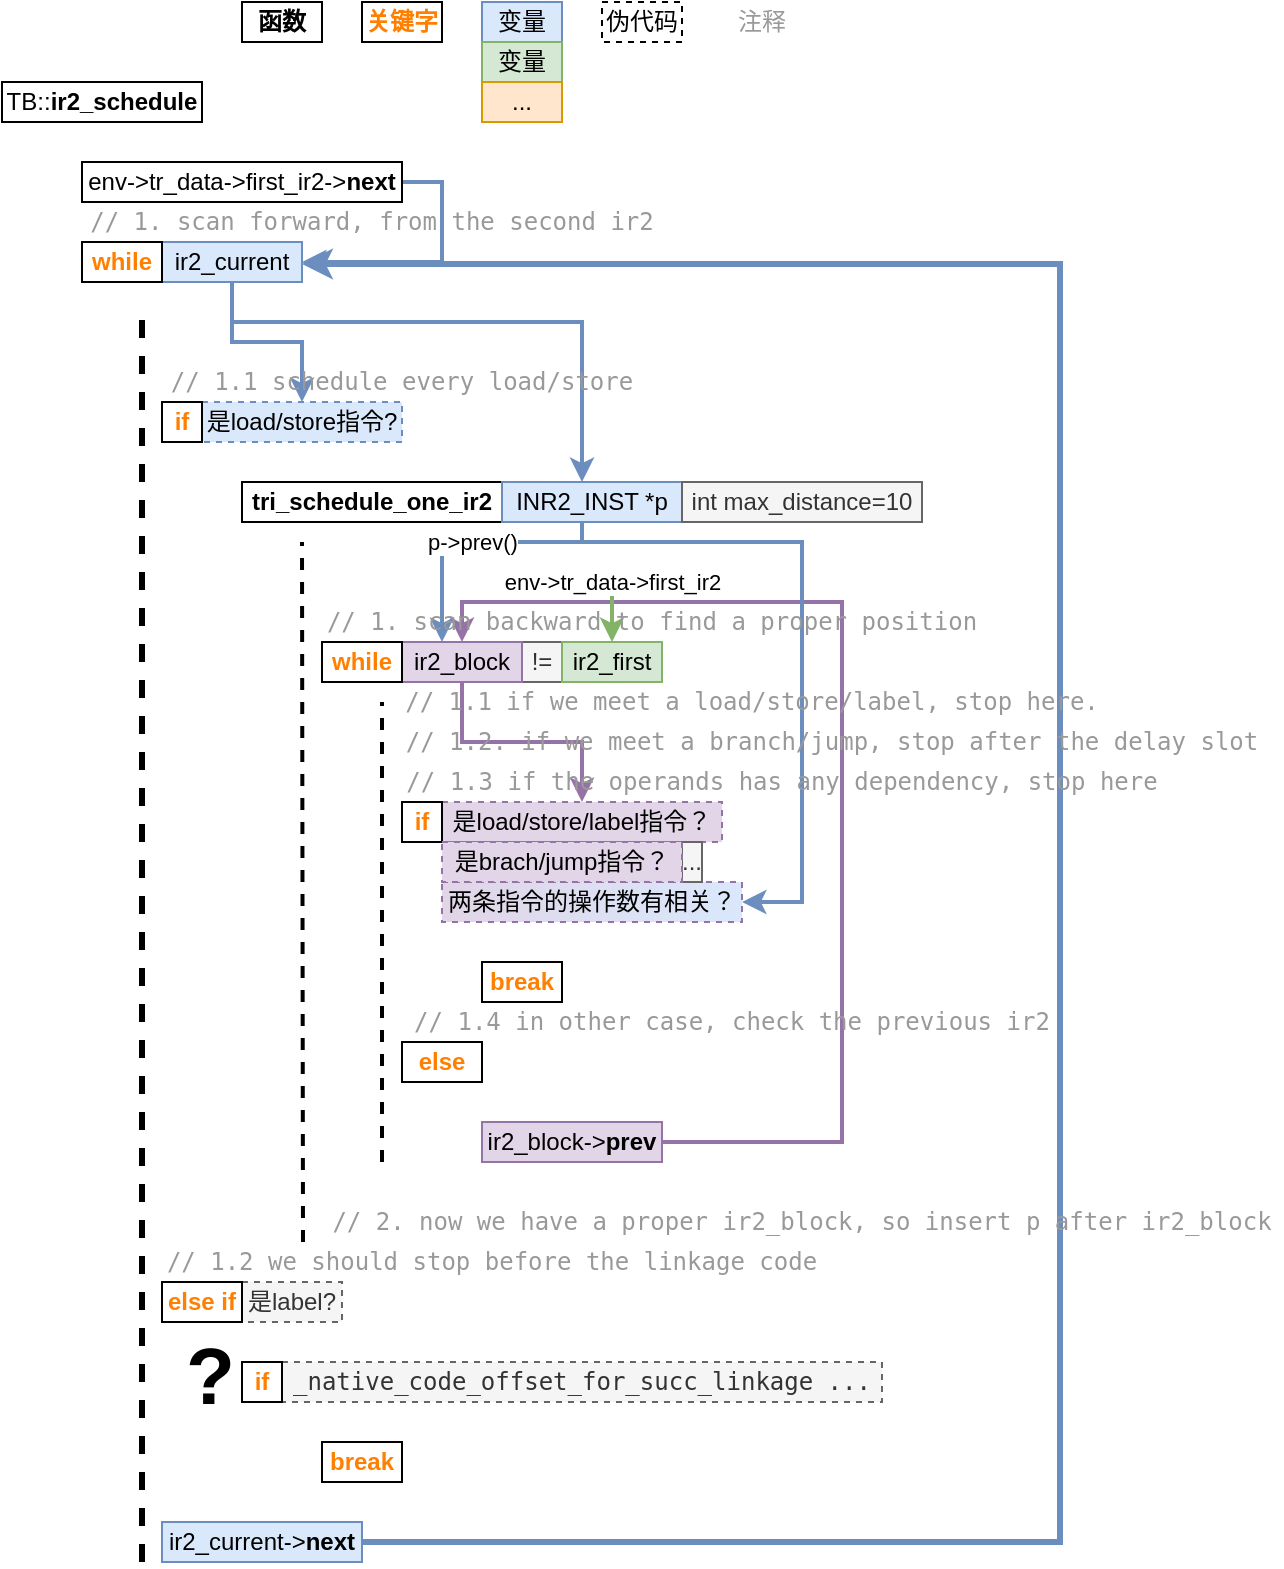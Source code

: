<mxfile version="10.8.0" type="device"><diagram id="QZjfSSkRqFEU6FK9vJt9" name="Page-1"><mxGraphModel dx="656" dy="418" grid="1" gridSize="10" guides="1" tooltips="1" connect="1" arrows="1" fold="1" page="1" pageScale="1" pageWidth="827" pageHeight="1169" math="0" shadow="0"><root><mxCell id="0"/><mxCell id="1" parent="0"/><mxCell id="coDmYCZNk2tA8nNcjvu3-74" style="edgeStyle=orthogonalEdgeStyle;rounded=0;orthogonalLoop=1;jettySize=auto;html=1;strokeWidth=2;fillColor=#e1d5e7;strokeColor=#9673a6;" edge="1" parent="1" source="coDmYCZNk2tA8nNcjvu3-72" target="coDmYCZNk2tA8nNcjvu3-45"><mxGeometry relative="1" as="geometry"><Array as="points"><mxPoint x="500" y="570"/><mxPoint x="500" y="300"/><mxPoint x="310" y="300"/></Array></mxGeometry></mxCell><mxCell id="coDmYCZNk2tA8nNcjvu3-65" style="edgeStyle=orthogonalEdgeStyle;rounded=0;orthogonalLoop=1;jettySize=auto;html=1;strokeWidth=2;fillColor=#dae8fc;strokeColor=#6c8ebf;" edge="1" parent="1" source="coDmYCZNk2tA8nNcjvu3-11" target="coDmYCZNk2tA8nNcjvu3-62"><mxGeometry relative="1" as="geometry"><Array as="points"><mxPoint x="370" y="270"/><mxPoint x="480" y="270"/><mxPoint x="480" y="450"/></Array></mxGeometry></mxCell><mxCell id="coDmYCZNk2tA8nNcjvu3-1" value="TB::&lt;b&gt;ir2_schedule&lt;/b&gt;" style="rounded=0;whiteSpace=wrap;html=1;" vertex="1" parent="1"><mxGeometry x="80" y="40" width="100" height="20" as="geometry"/></mxCell><mxCell id="coDmYCZNk2tA8nNcjvu3-9" style="edgeStyle=orthogonalEdgeStyle;rounded=0;orthogonalLoop=1;jettySize=auto;html=1;fillColor=#dae8fc;strokeColor=#6c8ebf;strokeWidth=2;" edge="1" parent="1" source="coDmYCZNk2tA8nNcjvu3-3" target="coDmYCZNk2tA8nNcjvu3-6"><mxGeometry relative="1" as="geometry"/></mxCell><mxCell id="coDmYCZNk2tA8nNcjvu3-12" style="edgeStyle=orthogonalEdgeStyle;rounded=0;orthogonalLoop=1;jettySize=auto;html=1;strokeWidth=2;fillColor=#dae8fc;strokeColor=#6c8ebf;" edge="1" parent="1" source="coDmYCZNk2tA8nNcjvu3-3" target="coDmYCZNk2tA8nNcjvu3-11"><mxGeometry relative="1" as="geometry"><Array as="points"><mxPoint x="195" y="160"/><mxPoint x="370" y="160"/></Array></mxGeometry></mxCell><mxCell id="coDmYCZNk2tA8nNcjvu3-3" value="ir2_current" style="rounded=0;whiteSpace=wrap;html=1;fillColor=#dae8fc;strokeColor=#6c8ebf;" vertex="1" parent="1"><mxGeometry x="160" y="120" width="70" height="20" as="geometry"/></mxCell><mxCell id="coDmYCZNk2tA8nNcjvu3-4" value="" style="endArrow=none;dashed=1;html=1;strokeWidth=3;" edge="1" parent="1"><mxGeometry width="50" height="50" relative="1" as="geometry"><mxPoint x="150" y="780" as="sourcePoint"/><mxPoint x="150" y="150" as="targetPoint"/></mxGeometry></mxCell><mxCell id="coDmYCZNk2tA8nNcjvu3-6" value="是load/store指令?" style="rounded=0;whiteSpace=wrap;html=1;dashed=1;fillColor=#dae8fc;strokeColor=#6c8ebf;" vertex="1" parent="1"><mxGeometry x="180" y="200" width="100" height="20" as="geometry"/></mxCell><mxCell id="coDmYCZNk2tA8nNcjvu3-5" value="&lt;font color=&quot;#ff8000&quot;&gt;&lt;b&gt;if&lt;/b&gt;&lt;/font&gt;" style="rounded=0;whiteSpace=wrap;html=1;" vertex="1" parent="1"><mxGeometry x="160" y="200" width="20" height="20" as="geometry"/></mxCell><mxCell id="coDmYCZNk2tA8nNcjvu3-7" value="&lt;b&gt;tri_schedule_one_ir2&lt;/b&gt;" style="rounded=0;whiteSpace=wrap;html=1;" vertex="1" parent="1"><mxGeometry x="200" y="240" width="130" height="20" as="geometry"/></mxCell><mxCell id="coDmYCZNk2tA8nNcjvu3-49" value="p-&amp;gt;prev()" style="edgeStyle=orthogonalEdgeStyle;rounded=0;orthogonalLoop=1;jettySize=auto;html=1;strokeWidth=2;fillColor=#dae8fc;strokeColor=#6c8ebf;" edge="1" parent="1" source="coDmYCZNk2tA8nNcjvu3-11" target="coDmYCZNk2tA8nNcjvu3-45"><mxGeometry relative="1" as="geometry"><Array as="points"><mxPoint x="370" y="270"/><mxPoint x="300" y="270"/></Array></mxGeometry></mxCell><mxCell id="coDmYCZNk2tA8nNcjvu3-11" value="INR2_INST *p" style="rounded=0;whiteSpace=wrap;html=1;fillColor=#dae8fc;strokeColor=#6c8ebf;" vertex="1" parent="1"><mxGeometry x="330" y="240" width="90" height="20" as="geometry"/></mxCell><mxCell id="coDmYCZNk2tA8nNcjvu3-14" value="是label?" style="rounded=0;whiteSpace=wrap;html=1;dashed=1;fillColor=#f5f5f5;strokeColor=#666666;fontColor=#333333;" vertex="1" parent="1"><mxGeometry x="200" y="640" width="50" height="20" as="geometry"/></mxCell><mxCell id="coDmYCZNk2tA8nNcjvu3-16" value="&lt;pre&gt;_native_code_offset_for_succ_linkage ...&lt;/pre&gt;" style="rounded=0;whiteSpace=wrap;html=1;dashed=1;fillColor=#f5f5f5;strokeColor=#666666;fontColor=#333333;" vertex="1" parent="1"><mxGeometry x="220" y="680" width="300" height="20" as="geometry"/></mxCell><mxCell id="coDmYCZNk2tA8nNcjvu3-15" value="&lt;font color=&quot;#ff8000&quot;&gt;&lt;b&gt;if&lt;/b&gt;&lt;/font&gt;" style="rounded=0;whiteSpace=wrap;html=1;" vertex="1" parent="1"><mxGeometry x="200" y="680" width="20" height="20" as="geometry"/></mxCell><mxCell id="coDmYCZNk2tA8nNcjvu3-17" value="&lt;b&gt;&lt;font style=&quot;font-size: 40px&quot;&gt;?&lt;/font&gt;&lt;/b&gt;" style="text;html=1;resizable=0;points=[];autosize=1;align=left;verticalAlign=top;spacingTop=-4;" vertex="1" parent="1"><mxGeometry x="170" y="660" width="40" height="30" as="geometry"/></mxCell><mxCell id="coDmYCZNk2tA8nNcjvu3-18" value="&lt;b&gt;&lt;font color=&quot;#ff8000&quot;&gt;break&lt;/font&gt;&lt;/b&gt;" style="rounded=0;whiteSpace=wrap;html=1;" vertex="1" parent="1"><mxGeometry x="240" y="720" width="40" height="20" as="geometry"/></mxCell><mxCell id="coDmYCZNk2tA8nNcjvu3-20" style="edgeStyle=orthogonalEdgeStyle;rounded=0;orthogonalLoop=1;jettySize=auto;html=1;strokeWidth=3;fillColor=#dae8fc;strokeColor=#6c8ebf;" edge="1" parent="1" source="coDmYCZNk2tA8nNcjvu3-19" target="coDmYCZNk2tA8nNcjvu3-3"><mxGeometry relative="1" as="geometry"><Array as="points"><mxPoint x="609" y="770"/><mxPoint x="609" y="131"/></Array></mxGeometry></mxCell><mxCell id="coDmYCZNk2tA8nNcjvu3-19" value="ir2_current-&amp;gt;&lt;b&gt;next&lt;/b&gt;" style="rounded=0;whiteSpace=wrap;html=1;fillColor=#dae8fc;strokeColor=#6c8ebf;" vertex="1" parent="1"><mxGeometry x="160" y="760" width="100" height="20" as="geometry"/></mxCell><mxCell id="coDmYCZNk2tA8nNcjvu3-23" style="edgeStyle=orthogonalEdgeStyle;rounded=0;orthogonalLoop=1;jettySize=auto;html=1;strokeWidth=2;fillColor=#dae8fc;strokeColor=#6c8ebf;" edge="1" parent="1" source="coDmYCZNk2tA8nNcjvu3-21" target="coDmYCZNk2tA8nNcjvu3-3"><mxGeometry relative="1" as="geometry"><Array as="points"><mxPoint x="300" y="90"/><mxPoint x="300" y="130"/></Array></mxGeometry></mxCell><mxCell id="coDmYCZNk2tA8nNcjvu3-21" value="env-&amp;gt;tr_data-&amp;gt;first_ir2-&amp;gt;&lt;b&gt;next&lt;/b&gt;" style="rounded=0;whiteSpace=wrap;html=1;" vertex="1" parent="1"><mxGeometry x="120" y="80" width="160" height="20" as="geometry"/></mxCell><mxCell id="coDmYCZNk2tA8nNcjvu3-27" value="&lt;pre style=&quot;text-align: left&quot;&gt;&lt;span&gt;&lt;font color=&quot;#999999&quot;&gt;// 1.2 we should stop before the linkage code&lt;/font&gt;&lt;/span&gt;&lt;/pre&gt;" style="text;html=1;strokeColor=none;fillColor=none;align=center;verticalAlign=middle;whiteSpace=wrap;rounded=0;" vertex="1" parent="1"><mxGeometry x="160" y="620" width="330" height="20" as="geometry"/></mxCell><mxCell id="coDmYCZNk2tA8nNcjvu3-31" value="&lt;pre style=&quot;text-align: left&quot;&gt;&lt;span&gt;&lt;font color=&quot;#999999&quot;&gt;// 1.1 schedule every load/store&lt;/font&gt;&lt;/span&gt;&lt;/pre&gt;" style="text;html=1;strokeColor=none;fillColor=none;align=center;verticalAlign=middle;whiteSpace=wrap;rounded=0;" vertex="1" parent="1"><mxGeometry x="160" y="180" width="240" height="20" as="geometry"/></mxCell><mxCell id="coDmYCZNk2tA8nNcjvu3-32" value="&lt;pre&gt;&lt;span&gt;&lt;font color=&quot;#999999&quot;&gt;// 1. scan forward, from the second ir2&lt;/font&gt;&lt;/span&gt;&lt;/pre&gt;" style="text;html=1;strokeColor=none;fillColor=none;align=center;verticalAlign=middle;whiteSpace=wrap;rounded=0;" vertex="1" parent="1"><mxGeometry x="120" y="100" width="290" height="20" as="geometry"/></mxCell><mxCell id="coDmYCZNk2tA8nNcjvu3-33" value="&lt;b&gt;函数&lt;/b&gt;" style="rounded=0;whiteSpace=wrap;html=1;" vertex="1" parent="1"><mxGeometry x="200" width="40" height="20" as="geometry"/></mxCell><mxCell id="coDmYCZNk2tA8nNcjvu3-34" value="&lt;b&gt;&lt;font color=&quot;#ff8000&quot;&gt;关键字&lt;/font&gt;&lt;/b&gt;" style="rounded=0;whiteSpace=wrap;html=1;" vertex="1" parent="1"><mxGeometry x="260" width="40" height="20" as="geometry"/></mxCell><mxCell id="coDmYCZNk2tA8nNcjvu3-35" value="伪代码" style="rounded=0;whiteSpace=wrap;html=1;dashed=1;" vertex="1" parent="1"><mxGeometry x="380" width="40" height="20" as="geometry"/></mxCell><mxCell id="coDmYCZNk2tA8nNcjvu3-37" value="&lt;font color=&quot;#999999&quot;&gt;注释&lt;/font&gt;" style="text;html=1;strokeColor=none;fillColor=none;align=center;verticalAlign=middle;whiteSpace=wrap;rounded=0;dashed=1;" vertex="1" parent="1"><mxGeometry x="440" width="40" height="20" as="geometry"/></mxCell><mxCell id="coDmYCZNk2tA8nNcjvu3-38" value="变量" style="rounded=0;whiteSpace=wrap;html=1;fillColor=#dae8fc;strokeColor=#6c8ebf;" vertex="1" parent="1"><mxGeometry x="320" width="40" height="20" as="geometry"/></mxCell><mxCell id="coDmYCZNk2tA8nNcjvu3-39" value="变量" style="rounded=0;whiteSpace=wrap;html=1;fillColor=#d5e8d4;strokeColor=#82b366;" vertex="1" parent="1"><mxGeometry x="320" y="20" width="40" height="20" as="geometry"/></mxCell><mxCell id="coDmYCZNk2tA8nNcjvu3-40" value="..." style="rounded=0;whiteSpace=wrap;html=1;fillColor=#ffe6cc;strokeColor=#d79b00;" vertex="1" parent="1"><mxGeometry x="320" y="40" width="40" height="20" as="geometry"/></mxCell><mxCell id="coDmYCZNk2tA8nNcjvu3-13" value="&lt;b&gt;&lt;font color=&quot;#ff8000&quot;&gt;else if&lt;/font&gt;&lt;/b&gt;" style="rounded=0;whiteSpace=wrap;html=1;" vertex="1" parent="1"><mxGeometry x="160" y="640" width="40" height="20" as="geometry"/></mxCell><mxCell id="coDmYCZNk2tA8nNcjvu3-43" value="int max_distance=10" style="rounded=0;whiteSpace=wrap;html=1;fillColor=#f5f5f5;strokeColor=#666666;fontColor=#333333;" vertex="1" parent="1"><mxGeometry x="420" y="240" width="120" height="20" as="geometry"/></mxCell><mxCell id="coDmYCZNk2tA8nNcjvu3-2" value="&lt;b&gt;&lt;font color=&quot;#ff8000&quot;&gt;while&lt;/font&gt;&lt;/b&gt;" style="rounded=0;whiteSpace=wrap;html=1;" vertex="1" parent="1"><mxGeometry x="120" y="120" width="40" height="20" as="geometry"/></mxCell><mxCell id="coDmYCZNk2tA8nNcjvu3-46" value="!=" style="rounded=0;whiteSpace=wrap;html=1;fillColor=#f5f5f5;strokeColor=#666666;fontColor=#333333;" vertex="1" parent="1"><mxGeometry x="340" y="320" width="20" height="20" as="geometry"/></mxCell><mxCell id="coDmYCZNk2tA8nNcjvu3-47" value="ir2_first" style="rounded=0;whiteSpace=wrap;html=1;fillColor=#d5e8d4;strokeColor=#82b366;" vertex="1" parent="1"><mxGeometry x="360" y="320" width="50" height="20" as="geometry"/></mxCell><mxCell id="coDmYCZNk2tA8nNcjvu3-50" value="env-&amp;gt;tr_data-&amp;gt;first_ir2" style="endArrow=classic;html=1;strokeWidth=2;fillColor=#d5e8d4;strokeColor=#82b366;" edge="1" parent="1" target="coDmYCZNk2tA8nNcjvu3-47"><mxGeometry x="-1" width="50" height="50" relative="1" as="geometry"><mxPoint x="385" y="290" as="sourcePoint"/><mxPoint x="480" y="290" as="targetPoint"/><mxPoint as="offset"/></mxGeometry></mxCell><mxCell id="coDmYCZNk2tA8nNcjvu3-55" style="edgeStyle=orthogonalEdgeStyle;rounded=0;orthogonalLoop=1;jettySize=auto;html=1;strokeWidth=2;fillColor=#e1d5e7;strokeColor=#9673a6;" edge="1" parent="1" source="coDmYCZNk2tA8nNcjvu3-45" target="coDmYCZNk2tA8nNcjvu3-54"><mxGeometry relative="1" as="geometry"/></mxCell><mxCell id="coDmYCZNk2tA8nNcjvu3-45" value="ir2_block" style="rounded=0;whiteSpace=wrap;html=1;fillColor=#e1d5e7;strokeColor=#9673a6;" vertex="1" parent="1"><mxGeometry x="280" y="320" width="60" height="20" as="geometry"/></mxCell><mxCell id="coDmYCZNk2tA8nNcjvu3-44" value="&lt;b&gt;&lt;font color=&quot;#ff8000&quot;&gt;while&lt;/font&gt;&lt;/b&gt;" style="rounded=0;whiteSpace=wrap;html=1;gradientColor=#ffffff;" vertex="1" parent="1"><mxGeometry x="240" y="320" width="40" height="20" as="geometry"/></mxCell><mxCell id="coDmYCZNk2tA8nNcjvu3-51" value="&lt;pre&gt;&lt;span&gt;&lt;font color=&quot;#999999&quot;&gt;// 1. scan backward to find a proper position&lt;/font&gt;&lt;/span&gt;&lt;/pre&gt;" style="text;html=1;strokeColor=none;fillColor=none;align=center;verticalAlign=middle;whiteSpace=wrap;rounded=0;" vertex="1" parent="1"><mxGeometry x="240" y="300" width="330" height="20" as="geometry"/></mxCell><mxCell id="coDmYCZNk2tA8nNcjvu3-52" value="" style="endArrow=none;dashed=1;html=1;strokeWidth=2;" edge="1" parent="1"><mxGeometry width="50" height="50" relative="1" as="geometry"><mxPoint x="270" y="580" as="sourcePoint"/><mxPoint x="270" y="350" as="targetPoint"/></mxGeometry></mxCell><mxCell id="coDmYCZNk2tA8nNcjvu3-54" value="是load/store/label指令？" style="rounded=0;whiteSpace=wrap;html=1;dashed=1;fillColor=#e1d5e7;strokeColor=#9673a6;" vertex="1" parent="1"><mxGeometry x="300" y="400" width="140" height="20" as="geometry"/></mxCell><mxCell id="coDmYCZNk2tA8nNcjvu3-56" value="&lt;b&gt;&lt;font color=&quot;#ff8000&quot;&gt;break&lt;/font&gt;&lt;/b&gt;" style="rounded=0;whiteSpace=wrap;html=1;" vertex="1" parent="1"><mxGeometry x="320" y="480" width="40" height="20" as="geometry"/></mxCell><mxCell id="coDmYCZNk2tA8nNcjvu3-57" value="&lt;pre&gt;&lt;span&gt;&lt;font color=&quot;#999999&quot;&gt;// 1.1 if we meet a load/store/label, stop here.&lt;/font&gt;&lt;/span&gt;&lt;/pre&gt;" style="text;html=1;strokeColor=none;fillColor=none;align=center;verticalAlign=middle;whiteSpace=wrap;rounded=0;" vertex="1" parent="1"><mxGeometry x="280" y="340" width="350" height="20" as="geometry"/></mxCell><mxCell id="coDmYCZNk2tA8nNcjvu3-53" value="&lt;b&gt;&lt;font color=&quot;#ff8000&quot;&gt;if&lt;/font&gt;&lt;/b&gt;" style="rounded=0;whiteSpace=wrap;html=1;gradientColor=#ffffff;" vertex="1" parent="1"><mxGeometry x="280" y="400" width="20" height="20" as="geometry"/></mxCell><mxCell id="coDmYCZNk2tA8nNcjvu3-62" value="两条指令的操作数有相关？" style="rounded=0;whiteSpace=wrap;html=1;dashed=1;fillColor=#e1d5e7;strokeColor=#9673a6;gradientColor=#DAE8FC;gradientDirection=east;" vertex="1" parent="1"><mxGeometry x="300" y="440" width="150" height="20" as="geometry"/></mxCell><mxCell id="coDmYCZNk2tA8nNcjvu3-67" value="&lt;pre&gt;&lt;pre&gt;&lt;span&gt;&lt;font color=&quot;#999999&quot;&gt;// 1.2. if we meet a branch/jump, stop after the delay slot&lt;/font&gt;&lt;/span&gt;&lt;/pre&gt;&lt;/pre&gt;" style="text;html=1;strokeColor=none;fillColor=none;align=center;verticalAlign=middle;whiteSpace=wrap;rounded=0;" vertex="1" parent="1"><mxGeometry x="280" y="360" width="430" height="20" as="geometry"/></mxCell><mxCell id="coDmYCZNk2tA8nNcjvu3-68" value="&lt;pre&gt;&lt;pre&gt;&lt;span&gt;&lt;font color=&quot;#999999&quot;&gt;// 1.3 if the operands has any dependency, stop here&lt;/font&gt;&lt;/span&gt;&lt;/pre&gt;&lt;/pre&gt;" style="text;html=1;strokeColor=none;fillColor=none;align=center;verticalAlign=middle;whiteSpace=wrap;rounded=0;" vertex="1" parent="1"><mxGeometry x="280" y="380" width="380" height="20" as="geometry"/></mxCell><mxCell id="coDmYCZNk2tA8nNcjvu3-69" value="..." style="rounded=0;whiteSpace=wrap;html=1;fillColor=#f5f5f5;strokeColor=#666666;fontColor=#333333;" vertex="1" parent="1"><mxGeometry x="420" y="420" width="10" height="20" as="geometry"/></mxCell><mxCell id="coDmYCZNk2tA8nNcjvu3-61" value="是brach/jump指令？" style="rounded=0;whiteSpace=wrap;html=1;dashed=1;fillColor=#e1d5e7;strokeColor=#9673a6;" vertex="1" parent="1"><mxGeometry x="300" y="420" width="120" height="20" as="geometry"/></mxCell><mxCell id="coDmYCZNk2tA8nNcjvu3-70" value="&lt;b&gt;&lt;font color=&quot;#ff8000&quot;&gt;else&lt;/font&gt;&lt;/b&gt;" style="rounded=0;whiteSpace=wrap;html=1;" vertex="1" parent="1"><mxGeometry x="280" y="520" width="40" height="20" as="geometry"/></mxCell><mxCell id="coDmYCZNk2tA8nNcjvu3-71" value="&lt;pre&gt;&lt;span&gt;&lt;font color=&quot;#999999&quot;&gt;// 1.4 in other case, check the previous ir2&lt;/font&gt;&lt;/span&gt;&lt;/pre&gt;" style="text;html=1;strokeColor=none;fillColor=none;align=center;verticalAlign=middle;whiteSpace=wrap;rounded=0;" vertex="1" parent="1"><mxGeometry x="280" y="500" width="330" height="20" as="geometry"/></mxCell><mxCell id="coDmYCZNk2tA8nNcjvu3-72" value="ir2_block-&amp;gt;&lt;b&gt;prev&lt;/b&gt;" style="rounded=0;whiteSpace=wrap;html=1;fillColor=#e1d5e7;strokeColor=#9673a6;" vertex="1" parent="1"><mxGeometry x="320" y="560" width="90" height="20" as="geometry"/></mxCell><mxCell id="coDmYCZNk2tA8nNcjvu3-76" value="&lt;pre&gt;&lt;span&gt;&lt;font color=&quot;#999999&quot;&gt;// 2. now we have a proper ir2_block, so insert p after ir2_block&lt;/font&gt;&lt;/span&gt;&lt;/pre&gt;" style="text;html=1;strokeColor=none;fillColor=none;align=center;verticalAlign=middle;whiteSpace=wrap;rounded=0;" vertex="1" parent="1"><mxGeometry x="240" y="600" width="480" height="20" as="geometry"/></mxCell><mxCell id="coDmYCZNk2tA8nNcjvu3-77" value="" style="endArrow=none;dashed=1;html=1;strokeWidth=2;" edge="1" parent="1"><mxGeometry width="50" height="50" relative="1" as="geometry"><mxPoint x="230.5" y="620" as="sourcePoint"/><mxPoint x="230" y="270" as="targetPoint"/></mxGeometry></mxCell></root></mxGraphModel></diagram></mxfile>